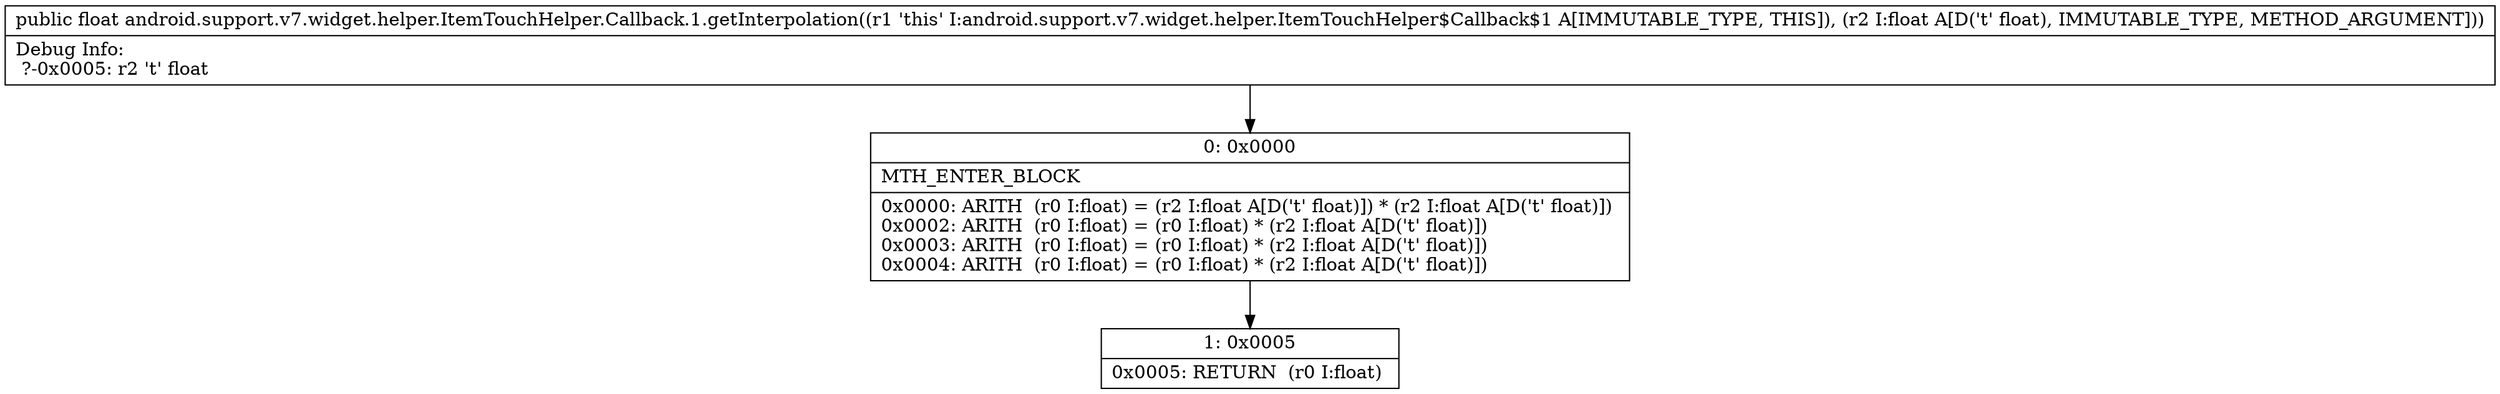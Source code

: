 digraph "CFG forandroid.support.v7.widget.helper.ItemTouchHelper.Callback.1.getInterpolation(F)F" {
Node_0 [shape=record,label="{0\:\ 0x0000|MTH_ENTER_BLOCK\l|0x0000: ARITH  (r0 I:float) = (r2 I:float A[D('t' float)]) * (r2 I:float A[D('t' float)]) \l0x0002: ARITH  (r0 I:float) = (r0 I:float) * (r2 I:float A[D('t' float)]) \l0x0003: ARITH  (r0 I:float) = (r0 I:float) * (r2 I:float A[D('t' float)]) \l0x0004: ARITH  (r0 I:float) = (r0 I:float) * (r2 I:float A[D('t' float)]) \l}"];
Node_1 [shape=record,label="{1\:\ 0x0005|0x0005: RETURN  (r0 I:float) \l}"];
MethodNode[shape=record,label="{public float android.support.v7.widget.helper.ItemTouchHelper.Callback.1.getInterpolation((r1 'this' I:android.support.v7.widget.helper.ItemTouchHelper$Callback$1 A[IMMUTABLE_TYPE, THIS]), (r2 I:float A[D('t' float), IMMUTABLE_TYPE, METHOD_ARGUMENT]))  | Debug Info:\l  ?\-0x0005: r2 't' float\l}"];
MethodNode -> Node_0;
Node_0 -> Node_1;
}

